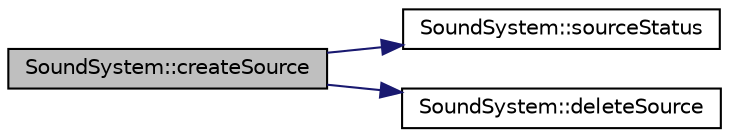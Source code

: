 digraph G
{
  edge [fontname="Helvetica",fontsize="10",labelfontname="Helvetica",labelfontsize="10"];
  node [fontname="Helvetica",fontsize="10",shape=record];
  rankdir="LR";
  Node1 [label="SoundSystem::createSource",height=0.2,width=0.4,color="black", fillcolor="grey75", style="filled" fontcolor="black"];
  Node1 -> Node2 [color="midnightblue",fontsize="10",style="solid",fontname="Helvetica"];
  Node2 [label="SoundSystem::sourceStatus",height=0.2,width=0.4,color="black", fillcolor="white", style="filled",URL="$d3/dd2/classSoundSystem.html#a69834cd09c84145151347b2bc3d93af1"];
  Node1 -> Node3 [color="midnightblue",fontsize="10",style="solid",fontname="Helvetica"];
  Node3 [label="SoundSystem::deleteSource",height=0.2,width=0.4,color="black", fillcolor="white", style="filled",URL="$d3/dd2/classSoundSystem.html#a40ed8f6a1c61cdc9f085c3c0d4998145"];
}
